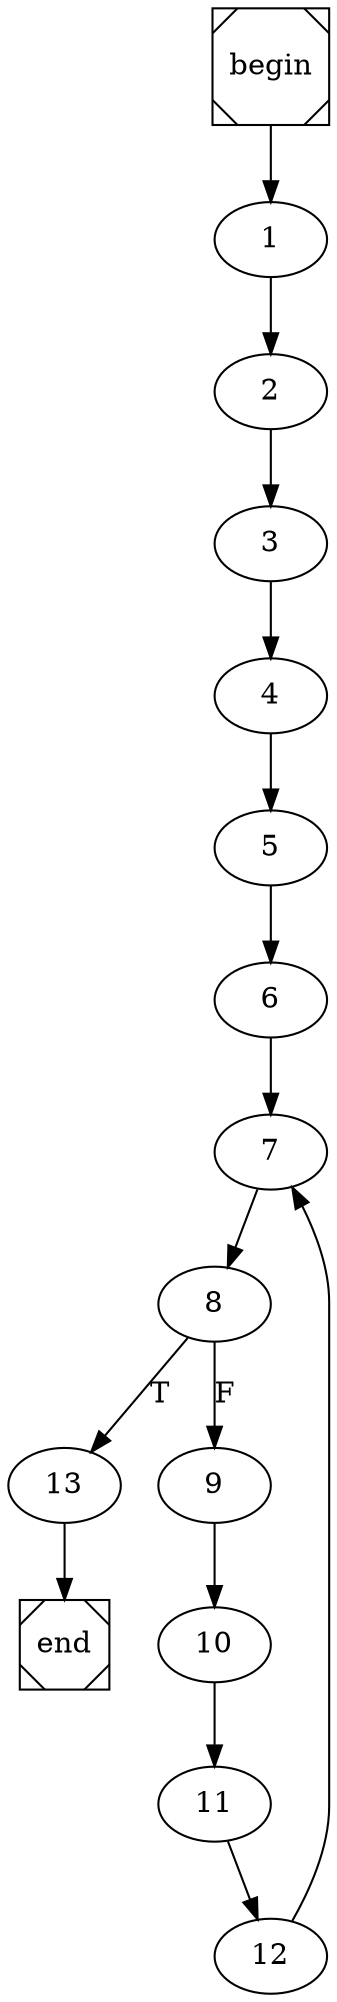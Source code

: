 digraph cfg {
	begin [shape=Msquare];
	end [shape=Msquare];
	begin -> 1;	1 -> 2;	2 -> 3;	3 -> 4;	4 -> 5;	5 -> 6;	6 -> 7;	7 -> 8;	8 -> 13[label=T];	8 -> 9[label=F];	9 -> 10;	10 -> 11;	11 -> 12;	12 -> 7;	13 -> end;}

